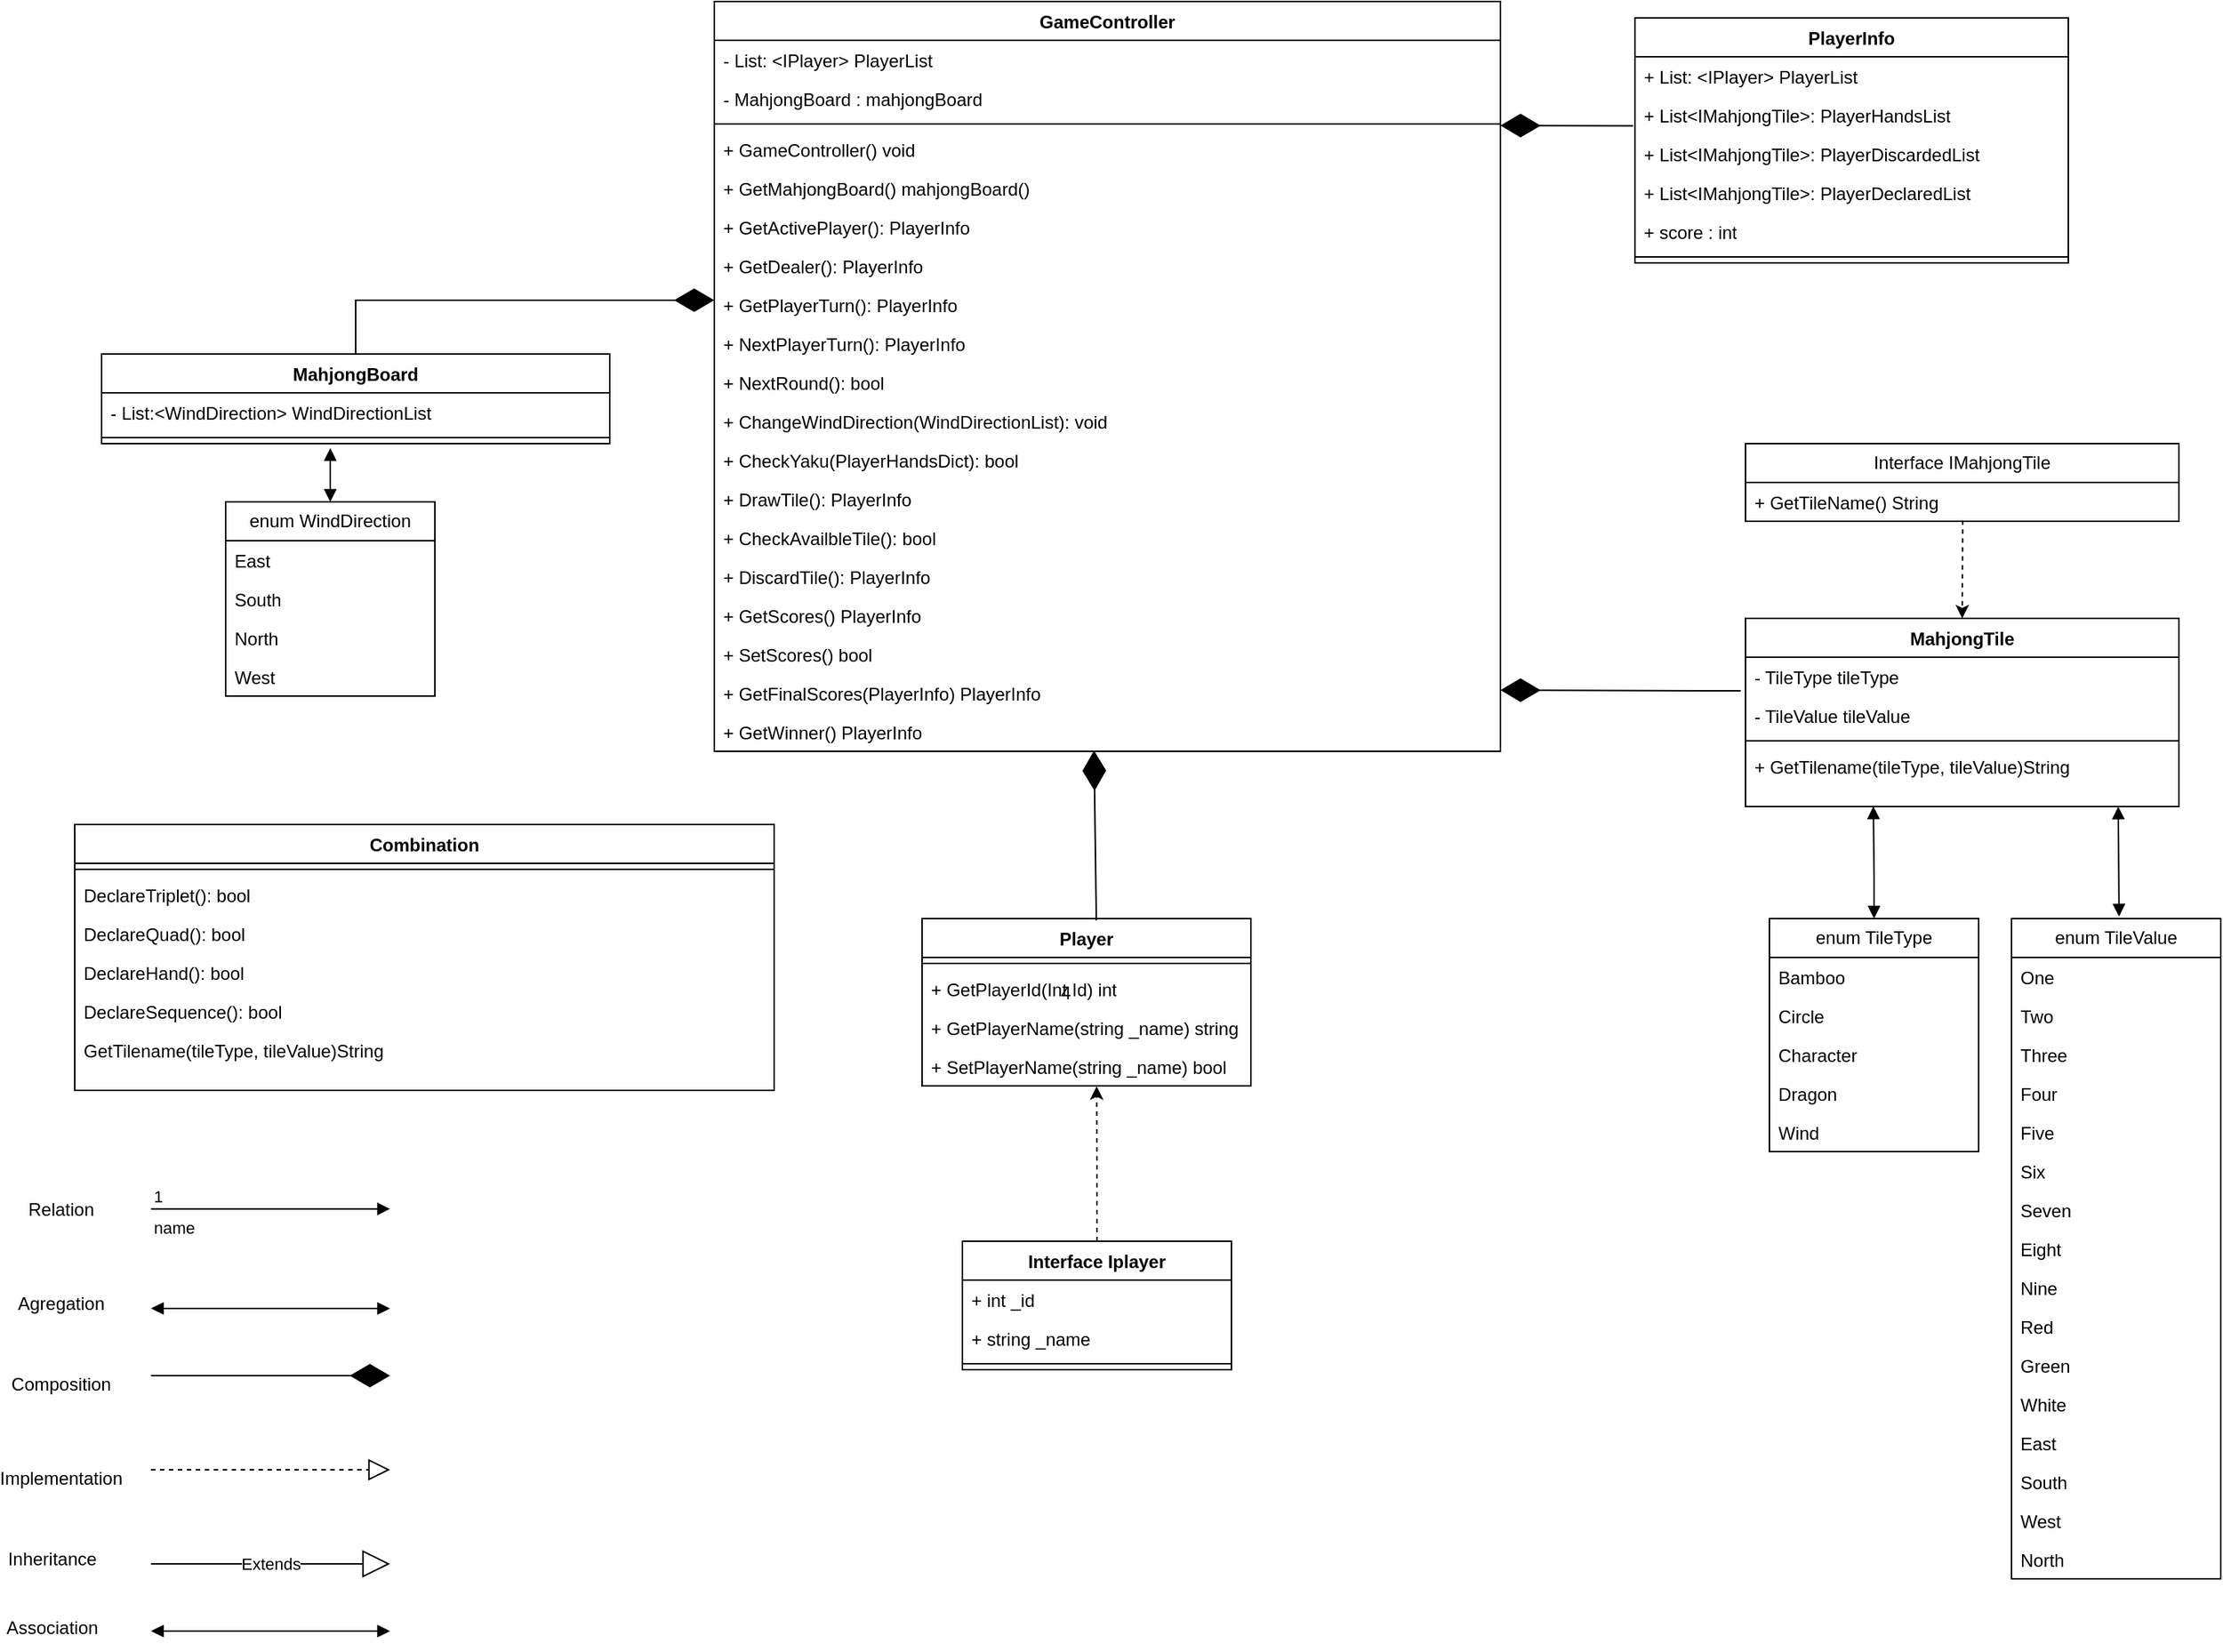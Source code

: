 <mxfile version="21.6.9" type="github">
  <diagram id="C5RBs43oDa-KdzZeNtuy" name="Page-1">
    <mxGraphModel dx="1294" dy="609" grid="1" gridSize="9" guides="1" tooltips="1" connect="1" arrows="1" fold="1" page="1" pageScale="1" pageWidth="1654" pageHeight="1169" math="0" shadow="0">
      <root>
        <mxCell id="WIyWlLk6GJQsqaUBKTNV-0" />
        <mxCell id="WIyWlLk6GJQsqaUBKTNV-1" parent="WIyWlLk6GJQsqaUBKTNV-0" />
        <mxCell id="j-Y8bRtDtjEa4uRJ_ZTw-56" value="GameController" style="swimlane;fontStyle=1;align=center;verticalAlign=top;childLayout=stackLayout;horizontal=1;startSize=26;horizontalStack=0;resizeParent=1;resizeParentMax=0;resizeLast=0;collapsible=1;marginBottom=0;whiteSpace=wrap;html=1;" parent="WIyWlLk6GJQsqaUBKTNV-1" vertex="1">
          <mxGeometry x="491" y="52" width="526" height="502" as="geometry" />
        </mxCell>
        <mxCell id="WTQXXki12pfbqeDR_uI0-4" value="-&amp;nbsp;List: &amp;lt;IPlayer&amp;gt; PlayerList" style="text;strokeColor=none;fillColor=none;align=left;verticalAlign=top;spacingLeft=4;spacingRight=4;overflow=hidden;rotatable=0;points=[[0,0.5],[1,0.5]];portConstraint=eastwest;whiteSpace=wrap;html=1;" parent="j-Y8bRtDtjEa4uRJ_ZTw-56" vertex="1">
          <mxGeometry y="26" width="526" height="26" as="geometry" />
        </mxCell>
        <mxCell id="ie9PUeDw6mzHgXLe_47Y-0" value="- MahjongBoard : mahjongBoard" style="text;strokeColor=none;fillColor=none;align=left;verticalAlign=top;spacingLeft=4;spacingRight=4;overflow=hidden;rotatable=0;points=[[0,0.5],[1,0.5]];portConstraint=eastwest;whiteSpace=wrap;html=1;" parent="j-Y8bRtDtjEa4uRJ_ZTw-56" vertex="1">
          <mxGeometry y="52" width="526" height="26" as="geometry" />
        </mxCell>
        <mxCell id="j-Y8bRtDtjEa4uRJ_ZTw-58" value="" style="line;strokeWidth=1;fillColor=none;align=left;verticalAlign=middle;spacingTop=-1;spacingLeft=3;spacingRight=3;rotatable=0;labelPosition=right;points=[];portConstraint=eastwest;strokeColor=inherit;" parent="j-Y8bRtDtjEa4uRJ_ZTw-56" vertex="1">
          <mxGeometry y="78" width="526" height="8" as="geometry" />
        </mxCell>
        <mxCell id="bTUQG4hRqjsF7mNI0KwY-9" value="+ GameController() void" style="text;strokeColor=none;fillColor=none;align=left;verticalAlign=top;spacingLeft=4;spacingRight=4;overflow=hidden;rotatable=0;points=[[0,0.5],[1,0.5]];portConstraint=eastwest;whiteSpace=wrap;html=1;" parent="j-Y8bRtDtjEa4uRJ_ZTw-56" vertex="1">
          <mxGeometry y="86" width="526" height="26" as="geometry" />
        </mxCell>
        <mxCell id="j-Y8bRtDtjEa4uRJ_ZTw-59" value="+ GetMahjongBoard() mahjongBoard()" style="text;strokeColor=none;fillColor=none;align=left;verticalAlign=top;spacingLeft=4;spacingRight=4;overflow=hidden;rotatable=0;points=[[0,0.5],[1,0.5]];portConstraint=eastwest;whiteSpace=wrap;html=1;" parent="j-Y8bRtDtjEa4uRJ_ZTw-56" vertex="1">
          <mxGeometry y="112" width="526" height="26" as="geometry" />
        </mxCell>
        <mxCell id="bTUQG4hRqjsF7mNI0KwY-8" value="+ GetActivePlayer(): PlayerInfo" style="text;strokeColor=none;fillColor=none;align=left;verticalAlign=top;spacingLeft=4;spacingRight=4;overflow=hidden;rotatable=0;points=[[0,0.5],[1,0.5]];portConstraint=eastwest;whiteSpace=wrap;html=1;" parent="j-Y8bRtDtjEa4uRJ_ZTw-56" vertex="1">
          <mxGeometry y="138" width="526" height="26" as="geometry" />
        </mxCell>
        <mxCell id="6L6V6qCQOdQOiq5EN29G-20" value="+ GetDealer(): PlayerInfo" style="text;strokeColor=none;fillColor=none;align=left;verticalAlign=top;spacingLeft=4;spacingRight=4;overflow=hidden;rotatable=0;points=[[0,0.5],[1,0.5]];portConstraint=eastwest;whiteSpace=wrap;html=1;" parent="j-Y8bRtDtjEa4uRJ_ZTw-56" vertex="1">
          <mxGeometry y="164" width="526" height="26" as="geometry" />
        </mxCell>
        <mxCell id="j-Y8bRtDtjEa4uRJ_ZTw-60" value="+ GetPlayerTurn(): PlayerInfo" style="text;strokeColor=none;fillColor=none;align=left;verticalAlign=top;spacingLeft=4;spacingRight=4;overflow=hidden;rotatable=0;points=[[0,0.5],[1,0.5]];portConstraint=eastwest;whiteSpace=wrap;html=1;" parent="j-Y8bRtDtjEa4uRJ_ZTw-56" vertex="1">
          <mxGeometry y="190" width="526" height="26" as="geometry" />
        </mxCell>
        <mxCell id="ie9PUeDw6mzHgXLe_47Y-1" value="+&amp;nbsp;NextPlayerTurn(): PlayerInfo" style="text;strokeColor=none;fillColor=none;align=left;verticalAlign=top;spacingLeft=4;spacingRight=4;overflow=hidden;rotatable=0;points=[[0,0.5],[1,0.5]];portConstraint=eastwest;whiteSpace=wrap;html=1;" parent="j-Y8bRtDtjEa4uRJ_ZTw-56" vertex="1">
          <mxGeometry y="216" width="526" height="26" as="geometry" />
        </mxCell>
        <mxCell id="XQg5VKVALIr8z_BU0Swp-15" value="+&amp;nbsp;NextRound(): bool" style="text;strokeColor=none;fillColor=none;align=left;verticalAlign=top;spacingLeft=4;spacingRight=4;overflow=hidden;rotatable=0;points=[[0,0.5],[1,0.5]];portConstraint=eastwest;whiteSpace=wrap;html=1;" parent="j-Y8bRtDtjEa4uRJ_ZTw-56" vertex="1">
          <mxGeometry y="242" width="526" height="26" as="geometry" />
        </mxCell>
        <mxCell id="6L6V6qCQOdQOiq5EN29G-38" value="+&amp;nbsp;ChangeWindDirection(WindDirectionList): void" style="text;strokeColor=none;fillColor=none;align=left;verticalAlign=top;spacingLeft=4;spacingRight=4;overflow=hidden;rotatable=0;points=[[0,0.5],[1,0.5]];portConstraint=eastwest;whiteSpace=wrap;html=1;" parent="j-Y8bRtDtjEa4uRJ_ZTw-56" vertex="1">
          <mxGeometry y="268" width="526" height="26" as="geometry" />
        </mxCell>
        <mxCell id="6L6V6qCQOdQOiq5EN29G-1" value="+&amp;nbsp;CheckYaku(PlayerHandsDict): bool" style="text;strokeColor=none;fillColor=none;align=left;verticalAlign=top;spacingLeft=4;spacingRight=4;overflow=hidden;rotatable=0;points=[[0,0.5],[1,0.5]];portConstraint=eastwest;whiteSpace=wrap;html=1;" parent="j-Y8bRtDtjEa4uRJ_ZTw-56" vertex="1">
          <mxGeometry y="294" width="526" height="26" as="geometry" />
        </mxCell>
        <mxCell id="XQg5VKVALIr8z_BU0Swp-21" value="+&amp;nbsp;DrawTile(): PlayerInfo" style="text;strokeColor=none;fillColor=none;align=left;verticalAlign=top;spacingLeft=4;spacingRight=4;overflow=hidden;rotatable=0;points=[[0,0.5],[1,0.5]];portConstraint=eastwest;whiteSpace=wrap;html=1;" parent="j-Y8bRtDtjEa4uRJ_ZTw-56" vertex="1">
          <mxGeometry y="320" width="526" height="26" as="geometry" />
        </mxCell>
        <mxCell id="bTUQG4hRqjsF7mNI0KwY-7" value="+&amp;nbsp;CheckAvailbleTile(): bool" style="text;strokeColor=none;fillColor=none;align=left;verticalAlign=top;spacingLeft=4;spacingRight=4;overflow=hidden;rotatable=0;points=[[0,0.5],[1,0.5]];portConstraint=eastwest;whiteSpace=wrap;html=1;" parent="j-Y8bRtDtjEa4uRJ_ZTw-56" vertex="1">
          <mxGeometry y="346" width="526" height="26" as="geometry" />
        </mxCell>
        <mxCell id="XQg5VKVALIr8z_BU0Swp-20" value="+&amp;nbsp;DiscardTile(): PlayerInfo&lt;br&gt;&amp;nbsp;" style="text;strokeColor=none;fillColor=none;align=left;verticalAlign=top;spacingLeft=4;spacingRight=4;overflow=hidden;rotatable=0;points=[[0,0.5],[1,0.5]];portConstraint=eastwest;whiteSpace=wrap;html=1;" parent="j-Y8bRtDtjEa4uRJ_ZTw-56" vertex="1">
          <mxGeometry y="372" width="526" height="26" as="geometry" />
        </mxCell>
        <mxCell id="ie9PUeDw6mzHgXLe_47Y-3" value="+&amp;nbsp;GetScores() PlayerInfo" style="text;strokeColor=none;fillColor=none;align=left;verticalAlign=top;spacingLeft=4;spacingRight=4;overflow=hidden;rotatable=0;points=[[0,0.5],[1,0.5]];portConstraint=eastwest;whiteSpace=wrap;html=1;" parent="j-Y8bRtDtjEa4uRJ_ZTw-56" vertex="1">
          <mxGeometry y="398" width="526" height="26" as="geometry" />
        </mxCell>
        <mxCell id="XQg5VKVALIr8z_BU0Swp-16" value="+&amp;nbsp;SetScores() bool" style="text;strokeColor=none;fillColor=none;align=left;verticalAlign=top;spacingLeft=4;spacingRight=4;overflow=hidden;rotatable=0;points=[[0,0.5],[1,0.5]];portConstraint=eastwest;whiteSpace=wrap;html=1;" parent="j-Y8bRtDtjEa4uRJ_ZTw-56" vertex="1">
          <mxGeometry y="424" width="526" height="26" as="geometry" />
        </mxCell>
        <mxCell id="XQg5VKVALIr8z_BU0Swp-17" value="+&amp;nbsp;GetFinalScores(PlayerInfo) PlayerInfo" style="text;strokeColor=none;fillColor=none;align=left;verticalAlign=top;spacingLeft=4;spacingRight=4;overflow=hidden;rotatable=0;points=[[0,0.5],[1,0.5]];portConstraint=eastwest;whiteSpace=wrap;html=1;" parent="j-Y8bRtDtjEa4uRJ_ZTw-56" vertex="1">
          <mxGeometry y="450" width="526" height="26" as="geometry" />
        </mxCell>
        <mxCell id="6L6V6qCQOdQOiq5EN29G-2" value="+&amp;nbsp;GetWinner() PlayerInfo" style="text;strokeColor=none;fillColor=none;align=left;verticalAlign=top;spacingLeft=4;spacingRight=4;overflow=hidden;rotatable=0;points=[[0,0.5],[1,0.5]];portConstraint=eastwest;whiteSpace=wrap;html=1;" parent="j-Y8bRtDtjEa4uRJ_ZTw-56" vertex="1">
          <mxGeometry y="476" width="526" height="26" as="geometry" />
        </mxCell>
        <mxCell id="j-Y8bRtDtjEa4uRJ_ZTw-63" value="MahjongBoard" style="swimlane;fontStyle=1;align=center;verticalAlign=top;childLayout=stackLayout;horizontal=1;startSize=26;horizontalStack=0;resizeParent=1;resizeParentMax=0;resizeLast=0;collapsible=1;marginBottom=0;whiteSpace=wrap;html=1;" parent="WIyWlLk6GJQsqaUBKTNV-1" vertex="1">
          <mxGeometry x="81" y="288" width="340" height="60" as="geometry" />
        </mxCell>
        <mxCell id="6L6V6qCQOdQOiq5EN29G-37" value="- List:&amp;lt;WindDirection&amp;gt; WindDirectionList" style="text;strokeColor=none;fillColor=none;align=left;verticalAlign=top;spacingLeft=4;spacingRight=4;overflow=hidden;rotatable=0;points=[[0,0.5],[1,0.5]];portConstraint=eastwest;whiteSpace=wrap;html=1;" parent="j-Y8bRtDtjEa4uRJ_ZTw-63" vertex="1">
          <mxGeometry y="26" width="340" height="26" as="geometry" />
        </mxCell>
        <mxCell id="j-Y8bRtDtjEa4uRJ_ZTw-65" value="" style="line;strokeWidth=1;fillColor=none;align=left;verticalAlign=middle;spacingTop=-1;spacingLeft=3;spacingRight=3;rotatable=0;labelPosition=right;points=[];portConstraint=eastwest;strokeColor=inherit;" parent="j-Y8bRtDtjEa4uRJ_ZTw-63" vertex="1">
          <mxGeometry y="52" width="340" height="8" as="geometry" />
        </mxCell>
        <mxCell id="WTQXXki12pfbqeDR_uI0-10" style="edgeStyle=orthogonalEdgeStyle;rounded=0;orthogonalLoop=1;jettySize=auto;html=1;exitX=0.5;exitY=0;exitDx=0;exitDy=0;entryX=0.531;entryY=1.011;entryDx=0;entryDy=0;entryPerimeter=0;dashed=1;" parent="WIyWlLk6GJQsqaUBKTNV-1" source="j-Y8bRtDtjEa4uRJ_ZTw-67" target="j-Y8bRtDtjEa4uRJ_ZTw-75" edge="1">
          <mxGeometry relative="1" as="geometry">
            <mxPoint x="747" y="783" as="targetPoint" />
          </mxGeometry>
        </mxCell>
        <mxCell id="j-Y8bRtDtjEa4uRJ_ZTw-67" value="Interface Iplayer" style="swimlane;fontStyle=1;align=center;verticalAlign=top;childLayout=stackLayout;horizontal=1;startSize=26;horizontalStack=0;resizeParent=1;resizeParentMax=0;resizeLast=0;collapsible=1;marginBottom=0;whiteSpace=wrap;html=1;" parent="WIyWlLk6GJQsqaUBKTNV-1" vertex="1">
          <mxGeometry x="657" y="882" width="180" height="86" as="geometry" />
        </mxCell>
        <mxCell id="j-Y8bRtDtjEa4uRJ_ZTw-68" value="+ int _id" style="text;strokeColor=none;fillColor=none;align=left;verticalAlign=top;spacingLeft=4;spacingRight=4;overflow=hidden;rotatable=0;points=[[0,0.5],[1,0.5]];portConstraint=eastwest;whiteSpace=wrap;html=1;" parent="j-Y8bRtDtjEa4uRJ_ZTw-67" vertex="1">
          <mxGeometry y="26" width="180" height="26" as="geometry" />
        </mxCell>
        <mxCell id="XQg5VKVALIr8z_BU0Swp-9" value="+ string _name" style="text;strokeColor=none;fillColor=none;align=left;verticalAlign=top;spacingLeft=4;spacingRight=4;overflow=hidden;rotatable=0;points=[[0,0.5],[1,0.5]];portConstraint=eastwest;whiteSpace=wrap;html=1;" parent="j-Y8bRtDtjEa4uRJ_ZTw-67" vertex="1">
          <mxGeometry y="52" width="180" height="26" as="geometry" />
        </mxCell>
        <mxCell id="j-Y8bRtDtjEa4uRJ_ZTw-69" value="" style="line;strokeWidth=1;fillColor=none;align=left;verticalAlign=middle;spacingTop=-1;spacingLeft=3;spacingRight=3;rotatable=0;labelPosition=right;points=[];portConstraint=eastwest;strokeColor=inherit;" parent="j-Y8bRtDtjEa4uRJ_ZTw-67" vertex="1">
          <mxGeometry y="78" width="180" height="8" as="geometry" />
        </mxCell>
        <mxCell id="j-Y8bRtDtjEa4uRJ_ZTw-72" value="Player" style="swimlane;fontStyle=1;align=center;verticalAlign=top;childLayout=stackLayout;horizontal=1;startSize=26;horizontalStack=0;resizeParent=1;resizeParentMax=0;resizeLast=0;collapsible=1;marginBottom=0;whiteSpace=wrap;html=1;" parent="WIyWlLk6GJQsqaUBKTNV-1" vertex="1">
          <mxGeometry x="630" y="666" width="220" height="112" as="geometry" />
        </mxCell>
        <mxCell id="j-Y8bRtDtjEa4uRJ_ZTw-74" value="" style="line;strokeWidth=1;fillColor=none;align=left;verticalAlign=middle;spacingTop=-1;spacingLeft=3;spacingRight=3;rotatable=0;labelPosition=right;points=[];portConstraint=eastwest;strokeColor=inherit;" parent="j-Y8bRtDtjEa4uRJ_ZTw-72" vertex="1">
          <mxGeometry y="26" width="220" height="8" as="geometry" />
        </mxCell>
        <mxCell id="XQg5VKVALIr8z_BU0Swp-10" value="+ GetPlayerId(Int Id) int" style="text;strokeColor=none;fillColor=none;align=left;verticalAlign=top;spacingLeft=4;spacingRight=4;overflow=hidden;rotatable=0;points=[[0,0.5],[1,0.5]];portConstraint=eastwest;whiteSpace=wrap;html=1;" parent="j-Y8bRtDtjEa4uRJ_ZTw-72" vertex="1">
          <mxGeometry y="34" width="220" height="26" as="geometry" />
        </mxCell>
        <mxCell id="XQg5VKVALIr8z_BU0Swp-18" value="+ GetPlayerName(string _name) string" style="text;strokeColor=none;fillColor=none;align=left;verticalAlign=top;spacingLeft=4;spacingRight=4;overflow=hidden;rotatable=0;points=[[0,0.5],[1,0.5]];portConstraint=eastwest;whiteSpace=wrap;html=1;" parent="j-Y8bRtDtjEa4uRJ_ZTw-72" vertex="1">
          <mxGeometry y="60" width="220" height="26" as="geometry" />
        </mxCell>
        <mxCell id="j-Y8bRtDtjEa4uRJ_ZTw-75" value="+ SetPlayerName(string _name) bool" style="text;strokeColor=none;fillColor=none;align=left;verticalAlign=top;spacingLeft=4;spacingRight=4;overflow=hidden;rotatable=0;points=[[0,0.5],[1,0.5]];portConstraint=eastwest;whiteSpace=wrap;html=1;" parent="j-Y8bRtDtjEa4uRJ_ZTw-72" vertex="1">
          <mxGeometry y="86" width="220" height="26" as="geometry" />
        </mxCell>
        <mxCell id="j-Y8bRtDtjEa4uRJ_ZTw-76" value="Interface IMahjongTile" style="swimlane;fontStyle=0;childLayout=stackLayout;horizontal=1;startSize=26;fillColor=none;horizontalStack=0;resizeParent=1;resizeParentMax=0;resizeLast=0;collapsible=1;marginBottom=0;whiteSpace=wrap;html=1;" parent="WIyWlLk6GJQsqaUBKTNV-1" vertex="1">
          <mxGeometry x="1181" y="348" width="290" height="52" as="geometry" />
        </mxCell>
        <mxCell id="j-Y8bRtDtjEa4uRJ_ZTw-77" value="+ GetTileName() String" style="text;strokeColor=none;fillColor=none;align=left;verticalAlign=top;spacingLeft=4;spacingRight=4;overflow=hidden;rotatable=0;points=[[0,0.5],[1,0.5]];portConstraint=eastwest;whiteSpace=wrap;html=1;" parent="j-Y8bRtDtjEa4uRJ_ZTw-76" vertex="1">
          <mxGeometry y="26" width="290" height="26" as="geometry" />
        </mxCell>
        <mxCell id="j-Y8bRtDtjEa4uRJ_ZTw-80" value="MahjongTile" style="swimlane;fontStyle=1;align=center;verticalAlign=top;childLayout=stackLayout;horizontal=1;startSize=26;horizontalStack=0;resizeParent=1;resizeParentMax=0;resizeLast=0;collapsible=1;marginBottom=0;whiteSpace=wrap;html=1;" parent="WIyWlLk6GJQsqaUBKTNV-1" vertex="1">
          <mxGeometry x="1181" y="465" width="290" height="126" as="geometry" />
        </mxCell>
        <mxCell id="j-Y8bRtDtjEa4uRJ_ZTw-81" value="- TileType tileType" style="text;strokeColor=none;fillColor=none;align=left;verticalAlign=top;spacingLeft=4;spacingRight=4;overflow=hidden;rotatable=0;points=[[0,0.5],[1,0.5]];portConstraint=eastwest;whiteSpace=wrap;html=1;" parent="j-Y8bRtDtjEa4uRJ_ZTw-80" vertex="1">
          <mxGeometry y="26" width="290" height="26" as="geometry" />
        </mxCell>
        <mxCell id="2utEfWMuSli4GeWRb3pw-10" value="- TileValue tileValue" style="text;strokeColor=none;fillColor=none;align=left;verticalAlign=top;spacingLeft=4;spacingRight=4;overflow=hidden;rotatable=0;points=[[0,0.5],[1,0.5]];portConstraint=eastwest;whiteSpace=wrap;html=1;" parent="j-Y8bRtDtjEa4uRJ_ZTw-80" vertex="1">
          <mxGeometry y="52" width="290" height="26" as="geometry" />
        </mxCell>
        <mxCell id="j-Y8bRtDtjEa4uRJ_ZTw-82" value="" style="line;strokeWidth=1;fillColor=none;align=left;verticalAlign=middle;spacingTop=-1;spacingLeft=3;spacingRight=3;rotatable=0;labelPosition=right;points=[];portConstraint=eastwest;strokeColor=inherit;" parent="j-Y8bRtDtjEa4uRJ_ZTw-80" vertex="1">
          <mxGeometry y="78" width="290" height="8" as="geometry" />
        </mxCell>
        <mxCell id="j-Y8bRtDtjEa4uRJ_ZTw-83" value="+ GetTilename(tileType, tileValue)String" style="text;strokeColor=none;fillColor=none;align=left;verticalAlign=top;spacingLeft=4;spacingRight=4;overflow=hidden;rotatable=0;points=[[0,0.5],[1,0.5]];portConstraint=eastwest;whiteSpace=wrap;html=1;" parent="j-Y8bRtDtjEa4uRJ_ZTw-80" vertex="1">
          <mxGeometry y="86" width="290" height="40" as="geometry" />
        </mxCell>
        <mxCell id="j-Y8bRtDtjEa4uRJ_ZTw-85" value="enum TileType" style="swimlane;fontStyle=0;childLayout=stackLayout;horizontal=1;startSize=26;fillColor=none;horizontalStack=0;resizeParent=1;resizeParentMax=0;resizeLast=0;collapsible=1;marginBottom=0;whiteSpace=wrap;html=1;" parent="WIyWlLk6GJQsqaUBKTNV-1" vertex="1">
          <mxGeometry x="1197" y="666" width="140" height="156" as="geometry" />
        </mxCell>
        <mxCell id="j-Y8bRtDtjEa4uRJ_ZTw-86" value="Bamboo" style="text;strokeColor=none;fillColor=none;align=left;verticalAlign=top;spacingLeft=4;spacingRight=4;overflow=hidden;rotatable=0;points=[[0,0.5],[1,0.5]];portConstraint=eastwest;whiteSpace=wrap;html=1;" parent="j-Y8bRtDtjEa4uRJ_ZTw-85" vertex="1">
          <mxGeometry y="26" width="140" height="26" as="geometry" />
        </mxCell>
        <mxCell id="j-Y8bRtDtjEa4uRJ_ZTw-87" value="Circle" style="text;strokeColor=none;fillColor=none;align=left;verticalAlign=top;spacingLeft=4;spacingRight=4;overflow=hidden;rotatable=0;points=[[0,0.5],[1,0.5]];portConstraint=eastwest;whiteSpace=wrap;html=1;" parent="j-Y8bRtDtjEa4uRJ_ZTw-85" vertex="1">
          <mxGeometry y="52" width="140" height="26" as="geometry" />
        </mxCell>
        <mxCell id="j-Y8bRtDtjEa4uRJ_ZTw-103" value="Character" style="text;strokeColor=none;fillColor=none;align=left;verticalAlign=top;spacingLeft=4;spacingRight=4;overflow=hidden;rotatable=0;points=[[0,0.5],[1,0.5]];portConstraint=eastwest;whiteSpace=wrap;html=1;" parent="j-Y8bRtDtjEa4uRJ_ZTw-85" vertex="1">
          <mxGeometry y="78" width="140" height="26" as="geometry" />
        </mxCell>
        <mxCell id="j-Y8bRtDtjEa4uRJ_ZTw-104" value="Dragon" style="text;strokeColor=none;fillColor=none;align=left;verticalAlign=top;spacingLeft=4;spacingRight=4;overflow=hidden;rotatable=0;points=[[0,0.5],[1,0.5]];portConstraint=eastwest;whiteSpace=wrap;html=1;" parent="j-Y8bRtDtjEa4uRJ_ZTw-85" vertex="1">
          <mxGeometry y="104" width="140" height="26" as="geometry" />
        </mxCell>
        <mxCell id="j-Y8bRtDtjEa4uRJ_ZTw-88" value="Wind" style="text;strokeColor=none;fillColor=none;align=left;verticalAlign=top;spacingLeft=4;spacingRight=4;overflow=hidden;rotatable=0;points=[[0,0.5],[1,0.5]];portConstraint=eastwest;whiteSpace=wrap;html=1;" parent="j-Y8bRtDtjEa4uRJ_ZTw-85" vertex="1">
          <mxGeometry y="130" width="140" height="26" as="geometry" />
        </mxCell>
        <mxCell id="j-Y8bRtDtjEa4uRJ_ZTw-89" value="enum TileValue" style="swimlane;fontStyle=0;childLayout=stackLayout;horizontal=1;startSize=26;fillColor=none;horizontalStack=0;resizeParent=1;resizeParentMax=0;resizeLast=0;collapsible=1;marginBottom=0;whiteSpace=wrap;html=1;" parent="WIyWlLk6GJQsqaUBKTNV-1" vertex="1">
          <mxGeometry x="1359" y="666" width="140" height="442" as="geometry" />
        </mxCell>
        <mxCell id="j-Y8bRtDtjEa4uRJ_ZTw-90" value="One" style="text;strokeColor=none;fillColor=none;align=left;verticalAlign=top;spacingLeft=4;spacingRight=4;overflow=hidden;rotatable=0;points=[[0,0.5],[1,0.5]];portConstraint=eastwest;whiteSpace=wrap;html=1;" parent="j-Y8bRtDtjEa4uRJ_ZTw-89" vertex="1">
          <mxGeometry y="26" width="140" height="26" as="geometry" />
        </mxCell>
        <mxCell id="j-Y8bRtDtjEa4uRJ_ZTw-91" value="Two" style="text;strokeColor=none;fillColor=none;align=left;verticalAlign=top;spacingLeft=4;spacingRight=4;overflow=hidden;rotatable=0;points=[[0,0.5],[1,0.5]];portConstraint=eastwest;whiteSpace=wrap;html=1;" parent="j-Y8bRtDtjEa4uRJ_ZTw-89" vertex="1">
          <mxGeometry y="52" width="140" height="26" as="geometry" />
        </mxCell>
        <mxCell id="j-Y8bRtDtjEa4uRJ_ZTw-105" value="Three" style="text;strokeColor=none;fillColor=none;align=left;verticalAlign=top;spacingLeft=4;spacingRight=4;overflow=hidden;rotatable=0;points=[[0,0.5],[1,0.5]];portConstraint=eastwest;whiteSpace=wrap;html=1;" parent="j-Y8bRtDtjEa4uRJ_ZTw-89" vertex="1">
          <mxGeometry y="78" width="140" height="26" as="geometry" />
        </mxCell>
        <mxCell id="j-Y8bRtDtjEa4uRJ_ZTw-110" value="Four" style="text;strokeColor=none;fillColor=none;align=left;verticalAlign=top;spacingLeft=4;spacingRight=4;overflow=hidden;rotatable=0;points=[[0,0.5],[1,0.5]];portConstraint=eastwest;whiteSpace=wrap;html=1;" parent="j-Y8bRtDtjEa4uRJ_ZTw-89" vertex="1">
          <mxGeometry y="104" width="140" height="26" as="geometry" />
        </mxCell>
        <mxCell id="j-Y8bRtDtjEa4uRJ_ZTw-111" value="Five" style="text;strokeColor=none;fillColor=none;align=left;verticalAlign=top;spacingLeft=4;spacingRight=4;overflow=hidden;rotatable=0;points=[[0,0.5],[1,0.5]];portConstraint=eastwest;whiteSpace=wrap;html=1;" parent="j-Y8bRtDtjEa4uRJ_ZTw-89" vertex="1">
          <mxGeometry y="130" width="140" height="26" as="geometry" />
        </mxCell>
        <mxCell id="j-Y8bRtDtjEa4uRJ_ZTw-109" value="Six" style="text;strokeColor=none;fillColor=none;align=left;verticalAlign=top;spacingLeft=4;spacingRight=4;overflow=hidden;rotatable=0;points=[[0,0.5],[1,0.5]];portConstraint=eastwest;whiteSpace=wrap;html=1;" parent="j-Y8bRtDtjEa4uRJ_ZTw-89" vertex="1">
          <mxGeometry y="156" width="140" height="26" as="geometry" />
        </mxCell>
        <mxCell id="j-Y8bRtDtjEa4uRJ_ZTw-108" value="Seven" style="text;strokeColor=none;fillColor=none;align=left;verticalAlign=top;spacingLeft=4;spacingRight=4;overflow=hidden;rotatable=0;points=[[0,0.5],[1,0.5]];portConstraint=eastwest;whiteSpace=wrap;html=1;" parent="j-Y8bRtDtjEa4uRJ_ZTw-89" vertex="1">
          <mxGeometry y="182" width="140" height="26" as="geometry" />
        </mxCell>
        <mxCell id="j-Y8bRtDtjEa4uRJ_ZTw-107" value="Eight" style="text;strokeColor=none;fillColor=none;align=left;verticalAlign=top;spacingLeft=4;spacingRight=4;overflow=hidden;rotatable=0;points=[[0,0.5],[1,0.5]];portConstraint=eastwest;whiteSpace=wrap;html=1;" parent="j-Y8bRtDtjEa4uRJ_ZTw-89" vertex="1">
          <mxGeometry y="208" width="140" height="26" as="geometry" />
        </mxCell>
        <mxCell id="j-Y8bRtDtjEa4uRJ_ZTw-106" value="Nine" style="text;strokeColor=none;fillColor=none;align=left;verticalAlign=top;spacingLeft=4;spacingRight=4;overflow=hidden;rotatable=0;points=[[0,0.5],[1,0.5]];portConstraint=eastwest;whiteSpace=wrap;html=1;" parent="j-Y8bRtDtjEa4uRJ_ZTw-89" vertex="1">
          <mxGeometry y="234" width="140" height="26" as="geometry" />
        </mxCell>
        <mxCell id="j-Y8bRtDtjEa4uRJ_ZTw-112" value="Red" style="text;strokeColor=none;fillColor=none;align=left;verticalAlign=top;spacingLeft=4;spacingRight=4;overflow=hidden;rotatable=0;points=[[0,0.5],[1,0.5]];portConstraint=eastwest;whiteSpace=wrap;html=1;" parent="j-Y8bRtDtjEa4uRJ_ZTw-89" vertex="1">
          <mxGeometry y="260" width="140" height="26" as="geometry" />
        </mxCell>
        <mxCell id="j-Y8bRtDtjEa4uRJ_ZTw-113" value="Green" style="text;strokeColor=none;fillColor=none;align=left;verticalAlign=top;spacingLeft=4;spacingRight=4;overflow=hidden;rotatable=0;points=[[0,0.5],[1,0.5]];portConstraint=eastwest;whiteSpace=wrap;html=1;" parent="j-Y8bRtDtjEa4uRJ_ZTw-89" vertex="1">
          <mxGeometry y="286" width="140" height="26" as="geometry" />
        </mxCell>
        <mxCell id="j-Y8bRtDtjEa4uRJ_ZTw-114" value="White" style="text;strokeColor=none;fillColor=none;align=left;verticalAlign=top;spacingLeft=4;spacingRight=4;overflow=hidden;rotatable=0;points=[[0,0.5],[1,0.5]];portConstraint=eastwest;whiteSpace=wrap;html=1;" parent="j-Y8bRtDtjEa4uRJ_ZTw-89" vertex="1">
          <mxGeometry y="312" width="140" height="26" as="geometry" />
        </mxCell>
        <mxCell id="j-Y8bRtDtjEa4uRJ_ZTw-117" value="East" style="text;strokeColor=none;fillColor=none;align=left;verticalAlign=top;spacingLeft=4;spacingRight=4;overflow=hidden;rotatable=0;points=[[0,0.5],[1,0.5]];portConstraint=eastwest;whiteSpace=wrap;html=1;" parent="j-Y8bRtDtjEa4uRJ_ZTw-89" vertex="1">
          <mxGeometry y="338" width="140" height="26" as="geometry" />
        </mxCell>
        <mxCell id="j-Y8bRtDtjEa4uRJ_ZTw-116" value="South" style="text;strokeColor=none;fillColor=none;align=left;verticalAlign=top;spacingLeft=4;spacingRight=4;overflow=hidden;rotatable=0;points=[[0,0.5],[1,0.5]];portConstraint=eastwest;whiteSpace=wrap;html=1;" parent="j-Y8bRtDtjEa4uRJ_ZTw-89" vertex="1">
          <mxGeometry y="364" width="140" height="26" as="geometry" />
        </mxCell>
        <mxCell id="j-Y8bRtDtjEa4uRJ_ZTw-115" value="West" style="text;strokeColor=none;fillColor=none;align=left;verticalAlign=top;spacingLeft=4;spacingRight=4;overflow=hidden;rotatable=0;points=[[0,0.5],[1,0.5]];portConstraint=eastwest;whiteSpace=wrap;html=1;" parent="j-Y8bRtDtjEa4uRJ_ZTw-89" vertex="1">
          <mxGeometry y="390" width="140" height="26" as="geometry" />
        </mxCell>
        <mxCell id="j-Y8bRtDtjEa4uRJ_ZTw-92" value="North" style="text;strokeColor=none;fillColor=none;align=left;verticalAlign=top;spacingLeft=4;spacingRight=4;overflow=hidden;rotatable=0;points=[[0,0.5],[1,0.5]];portConstraint=eastwest;whiteSpace=wrap;html=1;" parent="j-Y8bRtDtjEa4uRJ_ZTw-89" vertex="1">
          <mxGeometry y="416" width="140" height="26" as="geometry" />
        </mxCell>
        <mxCell id="6L6V6qCQOdQOiq5EN29G-9" value="enum WindDirection" style="swimlane;fontStyle=0;childLayout=stackLayout;horizontal=1;startSize=26;fillColor=none;horizontalStack=0;resizeParent=1;resizeParentMax=0;resizeLast=0;collapsible=1;marginBottom=0;whiteSpace=wrap;html=1;" parent="WIyWlLk6GJQsqaUBKTNV-1" vertex="1">
          <mxGeometry x="164" y="387" width="140" height="130" as="geometry" />
        </mxCell>
        <mxCell id="6L6V6qCQOdQOiq5EN29G-12" value="East" style="text;strokeColor=none;fillColor=none;align=left;verticalAlign=top;spacingLeft=4;spacingRight=4;overflow=hidden;rotatable=0;points=[[0,0.5],[1,0.5]];portConstraint=eastwest;whiteSpace=wrap;html=1;" parent="6L6V6qCQOdQOiq5EN29G-9" vertex="1">
          <mxGeometry y="26" width="140" height="26" as="geometry" />
        </mxCell>
        <mxCell id="6L6V6qCQOdQOiq5EN29G-11" value="South" style="text;strokeColor=none;fillColor=none;align=left;verticalAlign=top;spacingLeft=4;spacingRight=4;overflow=hidden;rotatable=0;points=[[0,0.5],[1,0.5]];portConstraint=eastwest;whiteSpace=wrap;html=1;" parent="6L6V6qCQOdQOiq5EN29G-9" vertex="1">
          <mxGeometry y="52" width="140" height="26" as="geometry" />
        </mxCell>
        <mxCell id="6L6V6qCQOdQOiq5EN29G-10" value="North" style="text;strokeColor=none;fillColor=none;align=left;verticalAlign=top;spacingLeft=4;spacingRight=4;overflow=hidden;rotatable=0;points=[[0,0.5],[1,0.5]];portConstraint=eastwest;whiteSpace=wrap;html=1;" parent="6L6V6qCQOdQOiq5EN29G-9" vertex="1">
          <mxGeometry y="78" width="140" height="26" as="geometry" />
        </mxCell>
        <mxCell id="6L6V6qCQOdQOiq5EN29G-13" value="West" style="text;strokeColor=none;fillColor=none;align=left;verticalAlign=top;spacingLeft=4;spacingRight=4;overflow=hidden;rotatable=0;points=[[0,0.5],[1,0.5]];portConstraint=eastwest;whiteSpace=wrap;html=1;" parent="6L6V6qCQOdQOiq5EN29G-9" vertex="1">
          <mxGeometry y="104" width="140" height="26" as="geometry" />
        </mxCell>
        <mxCell id="2utEfWMuSli4GeWRb3pw-14" value="" style="endArrow=diamondThin;endFill=1;endSize=24;html=1;rounded=0;exitX=0.5;exitY=0;exitDx=0;exitDy=0;" parent="WIyWlLk6GJQsqaUBKTNV-1" source="j-Y8bRtDtjEa4uRJ_ZTw-63" edge="1">
          <mxGeometry width="160" relative="1" as="geometry">
            <mxPoint x="241" y="252" as="sourcePoint" />
            <mxPoint x="491" y="252" as="targetPoint" />
            <Array as="points">
              <mxPoint x="251" y="252" />
            </Array>
          </mxGeometry>
        </mxCell>
        <mxCell id="2utEfWMuSli4GeWRb3pw-31" value="name" style="endArrow=block;endFill=1;html=1;edgeStyle=orthogonalEdgeStyle;align=left;verticalAlign=top;rounded=0;" parent="WIyWlLk6GJQsqaUBKTNV-1" edge="1">
          <mxGeometry x="-1" relative="1" as="geometry">
            <mxPoint x="114" y="860.33" as="sourcePoint" />
            <mxPoint x="274" y="860.33" as="targetPoint" />
          </mxGeometry>
        </mxCell>
        <mxCell id="2utEfWMuSli4GeWRb3pw-32" value="1" style="edgeLabel;resizable=0;html=1;align=left;verticalAlign=bottom;" parent="2utEfWMuSli4GeWRb3pw-31" connectable="0" vertex="1">
          <mxGeometry x="-1" relative="1" as="geometry" />
        </mxCell>
        <mxCell id="2utEfWMuSli4GeWRb3pw-33" value="" style="endArrow=block;startArrow=block;endFill=1;startFill=1;html=1;rounded=0;" parent="WIyWlLk6GJQsqaUBKTNV-1" edge="1">
          <mxGeometry width="160" relative="1" as="geometry">
            <mxPoint x="114" y="927" as="sourcePoint" />
            <mxPoint x="274" y="927" as="targetPoint" />
          </mxGeometry>
        </mxCell>
        <mxCell id="2utEfWMuSli4GeWRb3pw-34" value="Relation" style="text;html=1;strokeColor=none;fillColor=none;align=center;verticalAlign=middle;whiteSpace=wrap;rounded=0;" parent="WIyWlLk6GJQsqaUBKTNV-1" vertex="1">
          <mxGeometry x="24" y="846" width="60" height="30" as="geometry" />
        </mxCell>
        <mxCell id="2utEfWMuSli4GeWRb3pw-35" value="Agregation" style="text;html=1;strokeColor=none;fillColor=none;align=center;verticalAlign=middle;whiteSpace=wrap;rounded=0;" parent="WIyWlLk6GJQsqaUBKTNV-1" vertex="1">
          <mxGeometry x="24" y="909" width="60" height="30" as="geometry" />
        </mxCell>
        <mxCell id="2utEfWMuSli4GeWRb3pw-36" value="" style="endArrow=diamondThin;endFill=1;endSize=24;html=1;rounded=0;" parent="WIyWlLk6GJQsqaUBKTNV-1" edge="1">
          <mxGeometry width="160" relative="1" as="geometry">
            <mxPoint x="114" y="972" as="sourcePoint" />
            <mxPoint x="274" y="972" as="targetPoint" />
          </mxGeometry>
        </mxCell>
        <mxCell id="2utEfWMuSli4GeWRb3pw-37" value="Composition" style="text;html=1;strokeColor=none;fillColor=none;align=center;verticalAlign=middle;whiteSpace=wrap;rounded=0;" parent="WIyWlLk6GJQsqaUBKTNV-1" vertex="1">
          <mxGeometry x="24" y="963" width="60" height="30" as="geometry" />
        </mxCell>
        <mxCell id="2utEfWMuSli4GeWRb3pw-38" value="" style="endArrow=block;dashed=1;endFill=0;endSize=12;html=1;rounded=0;" parent="WIyWlLk6GJQsqaUBKTNV-1" edge="1">
          <mxGeometry width="160" relative="1" as="geometry">
            <mxPoint x="114" y="1035" as="sourcePoint" />
            <mxPoint x="274" y="1035" as="targetPoint" />
          </mxGeometry>
        </mxCell>
        <mxCell id="2utEfWMuSli4GeWRb3pw-39" value="Implementation" style="text;html=1;strokeColor=none;fillColor=none;align=center;verticalAlign=middle;whiteSpace=wrap;rounded=0;" parent="WIyWlLk6GJQsqaUBKTNV-1" vertex="1">
          <mxGeometry x="24" y="1026" width="60" height="30" as="geometry" />
        </mxCell>
        <mxCell id="2utEfWMuSli4GeWRb3pw-40" value="Extends" style="endArrow=block;endSize=16;endFill=0;html=1;rounded=0;" parent="WIyWlLk6GJQsqaUBKTNV-1" edge="1">
          <mxGeometry width="160" relative="1" as="geometry">
            <mxPoint x="114" y="1098" as="sourcePoint" />
            <mxPoint x="274" y="1098" as="targetPoint" />
          </mxGeometry>
        </mxCell>
        <mxCell id="2utEfWMuSli4GeWRb3pw-41" value="Inheritance" style="text;html=1;strokeColor=none;fillColor=none;align=center;verticalAlign=middle;whiteSpace=wrap;rounded=0;" parent="WIyWlLk6GJQsqaUBKTNV-1" vertex="1">
          <mxGeometry x="18" y="1080" width="60" height="30" as="geometry" />
        </mxCell>
        <mxCell id="2utEfWMuSli4GeWRb3pw-46" value="" style="endArrow=block;startArrow=block;endFill=1;startFill=1;html=1;rounded=0;" parent="WIyWlLk6GJQsqaUBKTNV-1" edge="1">
          <mxGeometry width="160" relative="1" as="geometry">
            <mxPoint x="114" y="1143" as="sourcePoint" />
            <mxPoint x="274" y="1143" as="targetPoint" />
          </mxGeometry>
        </mxCell>
        <mxCell id="2utEfWMuSli4GeWRb3pw-47" value="Association" style="text;html=1;strokeColor=none;fillColor=none;align=center;verticalAlign=middle;whiteSpace=wrap;rounded=0;" parent="WIyWlLk6GJQsqaUBKTNV-1" vertex="1">
          <mxGeometry x="18" y="1126" width="60" height="30" as="geometry" />
        </mxCell>
        <mxCell id="2utEfWMuSli4GeWRb3pw-48" value="" style="endArrow=block;startArrow=block;endFill=1;startFill=1;html=1;rounded=0;entryX=0.514;entryY=-0.003;entryDx=0;entryDy=0;entryPerimeter=0;exitX=0.86;exitY=0.999;exitDx=0;exitDy=0;exitPerimeter=0;" parent="WIyWlLk6GJQsqaUBKTNV-1" source="j-Y8bRtDtjEa4uRJ_ZTw-83" target="j-Y8bRtDtjEa4uRJ_ZTw-89" edge="1">
          <mxGeometry width="160" relative="1" as="geometry">
            <mxPoint x="1431" y="594" as="sourcePoint" />
            <mxPoint x="1645" y="504" as="targetPoint" />
            <Array as="points" />
          </mxGeometry>
        </mxCell>
        <mxCell id="2utEfWMuSli4GeWRb3pw-49" value="" style="endArrow=block;startArrow=block;endFill=1;startFill=1;html=1;rounded=0;exitX=0.295;exitY=0.995;exitDx=0;exitDy=0;entryX=0.5;entryY=0;entryDx=0;entryDy=0;exitPerimeter=0;" parent="WIyWlLk6GJQsqaUBKTNV-1" source="j-Y8bRtDtjEa4uRJ_ZTw-83" target="j-Y8bRtDtjEa4uRJ_ZTw-85" edge="1">
          <mxGeometry width="160" relative="1" as="geometry">
            <mxPoint x="1470" y="540" as="sourcePoint" />
            <mxPoint x="1789" y="612" as="targetPoint" />
            <Array as="points">
              <mxPoint x="1267" y="639" />
            </Array>
          </mxGeometry>
        </mxCell>
        <mxCell id="bTUQG4hRqjsF7mNI0KwY-0" value="" style="endArrow=block;startArrow=block;endFill=1;startFill=1;html=1;rounded=0;exitX=0.5;exitY=0;exitDx=0;exitDy=0;" parent="WIyWlLk6GJQsqaUBKTNV-1" source="6L6V6qCQOdQOiq5EN29G-9" edge="1">
          <mxGeometry width="160" relative="1" as="geometry">
            <mxPoint x="-49" y="391.5" as="sourcePoint" />
            <mxPoint x="234" y="351" as="targetPoint" />
          </mxGeometry>
        </mxCell>
        <mxCell id="bTUQG4hRqjsF7mNI0KwY-4" value="" style="endArrow=diamondThin;endFill=1;endSize=24;html=1;rounded=0;entryX=0.483;entryY=0.981;entryDx=0;entryDy=0;entryPerimeter=0;exitX=0.53;exitY=0.011;exitDx=0;exitDy=0;exitPerimeter=0;" parent="WIyWlLk6GJQsqaUBKTNV-1" source="j-Y8bRtDtjEa4uRJ_ZTw-72" target="6L6V6qCQOdQOiq5EN29G-2" edge="1">
          <mxGeometry width="160" relative="1" as="geometry">
            <mxPoint x="746" y="729" as="sourcePoint" />
            <mxPoint x="746.426" y="657.646" as="targetPoint" />
          </mxGeometry>
        </mxCell>
        <mxCell id="ie9PUeDw6mzHgXLe_47Y-6" value="PlayerInfo" style="swimlane;fontStyle=1;align=center;verticalAlign=top;childLayout=stackLayout;horizontal=1;startSize=26;horizontalStack=0;resizeParent=1;resizeParentMax=0;resizeLast=0;collapsible=1;marginBottom=0;whiteSpace=wrap;html=1;" parent="WIyWlLk6GJQsqaUBKTNV-1" vertex="1">
          <mxGeometry x="1107" y="63" width="290" height="164" as="geometry" />
        </mxCell>
        <mxCell id="2utEfWMuSli4GeWRb3pw-12" value="+ List: &amp;lt;IPlayer&amp;gt; PlayerList" style="text;strokeColor=none;fillColor=none;align=left;verticalAlign=top;spacingLeft=4;spacingRight=4;overflow=hidden;rotatable=0;points=[[0,0.5],[1,0.5]];portConstraint=eastwest;whiteSpace=wrap;html=1;" parent="ie9PUeDw6mzHgXLe_47Y-6" vertex="1">
          <mxGeometry y="26" width="290" height="26" as="geometry" />
        </mxCell>
        <mxCell id="ie9PUeDw6mzHgXLe_47Y-7" value="+ List&amp;lt;IMahjongTile&amp;gt;: PlayerHandsList" style="text;strokeColor=none;fillColor=none;align=left;verticalAlign=top;spacingLeft=4;spacingRight=4;overflow=hidden;rotatable=0;points=[[0,0.5],[1,0.5]];portConstraint=eastwest;whiteSpace=wrap;html=1;" parent="ie9PUeDw6mzHgXLe_47Y-6" vertex="1">
          <mxGeometry y="52" width="290" height="26" as="geometry" />
        </mxCell>
        <mxCell id="WTQXXki12pfbqeDR_uI0-5" value="+ List&amp;lt;IMahjongTile&amp;gt;: PlayerDiscardedList" style="text;strokeColor=none;fillColor=none;align=left;verticalAlign=top;spacingLeft=4;spacingRight=4;overflow=hidden;rotatable=0;points=[[0,0.5],[1,0.5]];portConstraint=eastwest;whiteSpace=wrap;html=1;" parent="ie9PUeDw6mzHgXLe_47Y-6" vertex="1">
          <mxGeometry y="78" width="290" height="26" as="geometry" />
        </mxCell>
        <mxCell id="WTQXXki12pfbqeDR_uI0-6" value="+ List&amp;lt;IMahjongTile&amp;gt;: PlayerDeclaredList" style="text;strokeColor=none;fillColor=none;align=left;verticalAlign=top;spacingLeft=4;spacingRight=4;overflow=hidden;rotatable=0;points=[[0,0.5],[1,0.5]];portConstraint=eastwest;whiteSpace=wrap;html=1;" parent="ie9PUeDw6mzHgXLe_47Y-6" vertex="1">
          <mxGeometry y="104" width="290" height="26" as="geometry" />
        </mxCell>
        <mxCell id="WTQXXki12pfbqeDR_uI0-12" value="+ score : int" style="text;strokeColor=none;fillColor=none;align=left;verticalAlign=top;spacingLeft=4;spacingRight=4;overflow=hidden;rotatable=0;points=[[0,0.5],[1,0.5]];portConstraint=eastwest;whiteSpace=wrap;html=1;" parent="ie9PUeDw6mzHgXLe_47Y-6" vertex="1">
          <mxGeometry y="130" width="290" height="26" as="geometry" />
        </mxCell>
        <mxCell id="ie9PUeDw6mzHgXLe_47Y-9" value="" style="line;strokeWidth=1;fillColor=none;align=left;verticalAlign=middle;spacingTop=-1;spacingLeft=3;spacingRight=3;rotatable=0;labelPosition=right;points=[];portConstraint=eastwest;strokeColor=inherit;" parent="ie9PUeDw6mzHgXLe_47Y-6" vertex="1">
          <mxGeometry y="156" width="290" height="8" as="geometry" />
        </mxCell>
        <mxCell id="ie9PUeDw6mzHgXLe_47Y-13" value="Combination" style="swimlane;fontStyle=1;align=center;verticalAlign=top;childLayout=stackLayout;horizontal=1;startSize=26;horizontalStack=0;resizeParent=1;resizeParentMax=0;resizeLast=0;collapsible=1;marginBottom=0;whiteSpace=wrap;html=1;" parent="WIyWlLk6GJQsqaUBKTNV-1" vertex="1">
          <mxGeometry x="63" y="603" width="468" height="178" as="geometry" />
        </mxCell>
        <mxCell id="ie9PUeDw6mzHgXLe_47Y-16" value="" style="line;strokeWidth=1;fillColor=none;align=left;verticalAlign=middle;spacingTop=-1;spacingLeft=3;spacingRight=3;rotatable=0;labelPosition=right;points=[];portConstraint=eastwest;strokeColor=inherit;" parent="ie9PUeDw6mzHgXLe_47Y-13" vertex="1">
          <mxGeometry y="26" width="468" height="8" as="geometry" />
        </mxCell>
        <mxCell id="XQg5VKVALIr8z_BU0Swp-22" value="DeclareTriplet(): bool" style="text;strokeColor=none;fillColor=none;align=left;verticalAlign=top;spacingLeft=4;spacingRight=4;overflow=hidden;rotatable=0;points=[[0,0.5],[1,0.5]];portConstraint=eastwest;whiteSpace=wrap;html=1;" parent="ie9PUeDw6mzHgXLe_47Y-13" vertex="1">
          <mxGeometry y="34" width="468" height="26" as="geometry" />
        </mxCell>
        <mxCell id="XQg5VKVALIr8z_BU0Swp-23" value="DeclareQuad():&amp;nbsp;bool" style="text;strokeColor=none;fillColor=none;align=left;verticalAlign=top;spacingLeft=4;spacingRight=4;overflow=hidden;rotatable=0;points=[[0,0.5],[1,0.5]];portConstraint=eastwest;whiteSpace=wrap;html=1;" parent="ie9PUeDw6mzHgXLe_47Y-13" vertex="1">
          <mxGeometry y="60" width="468" height="26" as="geometry" />
        </mxCell>
        <mxCell id="6L6V6qCQOdQOiq5EN29G-0" value="DeclareHand(): bool" style="text;strokeColor=none;fillColor=none;align=left;verticalAlign=top;spacingLeft=4;spacingRight=4;overflow=hidden;rotatable=0;points=[[0,0.5],[1,0.5]];portConstraint=eastwest;whiteSpace=wrap;html=1;" parent="ie9PUeDw6mzHgXLe_47Y-13" vertex="1">
          <mxGeometry y="86" width="468" height="26" as="geometry" />
        </mxCell>
        <mxCell id="XQg5VKVALIr8z_BU0Swp-19" value="DeclareSequence():&amp;nbsp;bool" style="text;strokeColor=none;fillColor=none;align=left;verticalAlign=top;spacingLeft=4;spacingRight=4;overflow=hidden;rotatable=0;points=[[0,0.5],[1,0.5]];portConstraint=eastwest;whiteSpace=wrap;html=1;" parent="ie9PUeDw6mzHgXLe_47Y-13" vertex="1">
          <mxGeometry y="112" width="468" height="26" as="geometry" />
        </mxCell>
        <mxCell id="ie9PUeDw6mzHgXLe_47Y-17" value="GetTilename(tileType, tileValue)String" style="text;strokeColor=none;fillColor=none;align=left;verticalAlign=top;spacingLeft=4;spacingRight=4;overflow=hidden;rotatable=0;points=[[0,0.5],[1,0.5]];portConstraint=eastwest;whiteSpace=wrap;html=1;" parent="ie9PUeDw6mzHgXLe_47Y-13" vertex="1">
          <mxGeometry y="138" width="468" height="40" as="geometry" />
        </mxCell>
        <mxCell id="ie9PUeDw6mzHgXLe_47Y-12" value="" style="endArrow=diamondThin;endFill=1;endSize=24;html=1;rounded=0;exitX=-0.011;exitY=0.866;exitDx=0;exitDy=0;exitPerimeter=0;" parent="WIyWlLk6GJQsqaUBKTNV-1" source="j-Y8bRtDtjEa4uRJ_ZTw-81" edge="1">
          <mxGeometry width="160" relative="1" as="geometry">
            <mxPoint x="1125" y="568" as="sourcePoint" />
            <mxPoint x="1017" y="513" as="targetPoint" />
          </mxGeometry>
        </mxCell>
        <mxCell id="ie9PUeDw6mzHgXLe_47Y-2" value="4" style="text;strokeColor=none;fillColor=none;align=left;verticalAlign=top;spacingLeft=4;spacingRight=4;overflow=hidden;rotatable=0;points=[[0,0.5],[1,0.5]];portConstraint=eastwest;whiteSpace=wrap;html=1;" parent="WIyWlLk6GJQsqaUBKTNV-1" vertex="1">
          <mxGeometry x="717" y="702" width="220" height="26" as="geometry" />
        </mxCell>
        <mxCell id="WTQXXki12pfbqeDR_uI0-9" value="" style="endArrow=diamondThin;endFill=1;endSize=24;html=1;rounded=0;exitX=-0.004;exitY=0.781;exitDx=0;exitDy=0;exitPerimeter=0;" parent="WIyWlLk6GJQsqaUBKTNV-1" source="ie9PUeDw6mzHgXLe_47Y-7" edge="1">
          <mxGeometry width="160" relative="1" as="geometry">
            <mxPoint x="1098" y="135" as="sourcePoint" />
            <mxPoint x="1017" y="135" as="targetPoint" />
          </mxGeometry>
        </mxCell>
        <mxCell id="j-Y8bRtDtjEa4uRJ_ZTw-101" style="edgeStyle=orthogonalEdgeStyle;rounded=0;orthogonalLoop=1;jettySize=auto;html=1;exitX=0.501;exitY=0.977;exitDx=0;exitDy=0;entryX=0.5;entryY=0;entryDx=0;entryDy=0;dashed=1;exitPerimeter=0;" parent="WIyWlLk6GJQsqaUBKTNV-1" source="j-Y8bRtDtjEa4uRJ_ZTw-77" target="j-Y8bRtDtjEa4uRJ_ZTw-80" edge="1">
          <mxGeometry relative="1" as="geometry">
            <Array as="points">
              <mxPoint x="1326" y="405" />
              <mxPoint x="1326" y="405" />
            </Array>
          </mxGeometry>
        </mxCell>
      </root>
    </mxGraphModel>
  </diagram>
</mxfile>
